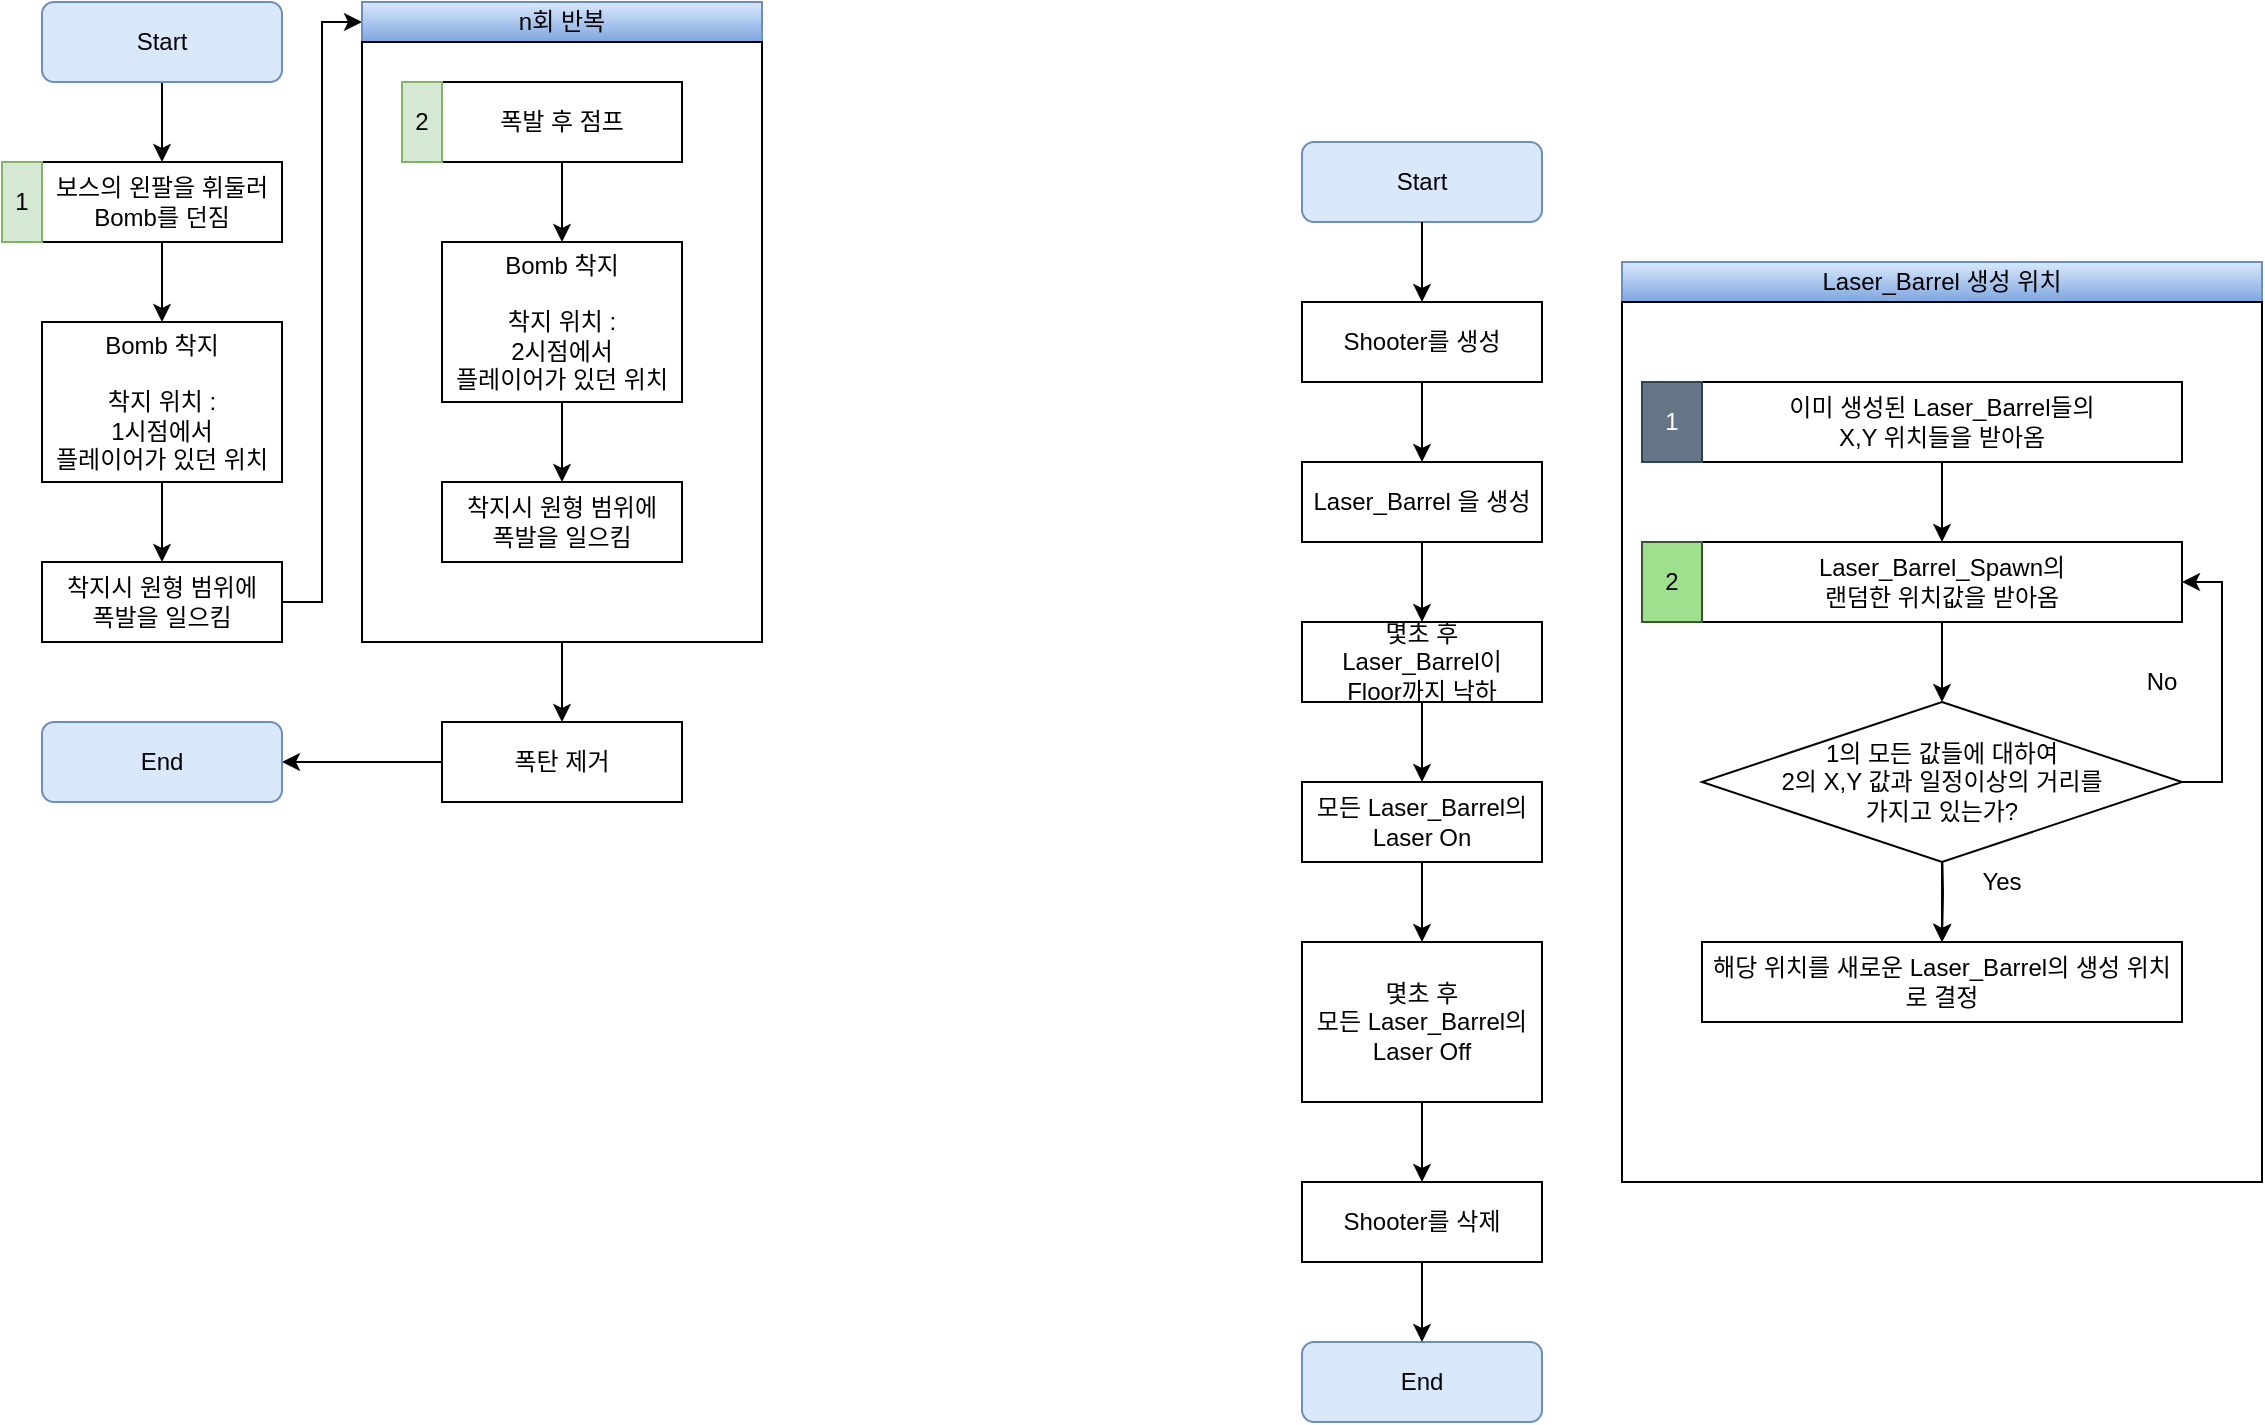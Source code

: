 <mxfile version="14.7.6" type="device"><diagram id="DtVT4qmSCFdlxlIk_iU9" name="Page-1"><mxGraphModel dx="1422" dy="737" grid="1" gridSize="10" guides="1" tooltips="1" connect="1" arrows="1" fold="1" page="1" pageScale="1" pageWidth="827" pageHeight="1169" math="0" shadow="0"><root><mxCell id="0"/><mxCell id="1" parent="0"/><mxCell id="RA90LAG-CIA7vP3onUht-3" style="edgeStyle=orthogonalEdgeStyle;rounded=0;orthogonalLoop=1;jettySize=auto;html=1;exitX=0.5;exitY=1;exitDx=0;exitDy=0;entryX=0.5;entryY=0;entryDx=0;entryDy=0;" parent="1" source="RA90LAG-CIA7vP3onUht-1" target="RA90LAG-CIA7vP3onUht-2" edge="1"><mxGeometry relative="1" as="geometry"/></mxCell><mxCell id="RA90LAG-CIA7vP3onUht-1" value="Start" style="rounded=1;whiteSpace=wrap;html=1;fillColor=#dae8fc;strokeColor=#6c8ebf;" parent="1" vertex="1"><mxGeometry x="160" y="120" width="120" height="40" as="geometry"/></mxCell><mxCell id="ArLcaB82UV7EknnF1kyd-2" style="edgeStyle=orthogonalEdgeStyle;rounded=0;orthogonalLoop=1;jettySize=auto;html=1;exitX=0.5;exitY=1;exitDx=0;exitDy=0;" edge="1" parent="1" source="RA90LAG-CIA7vP3onUht-2" target="ArLcaB82UV7EknnF1kyd-1"><mxGeometry relative="1" as="geometry"/></mxCell><mxCell id="RA90LAG-CIA7vP3onUht-2" value="보스의 왼팔을 휘둘러&lt;br&gt;Bomb를 던짐" style="rounded=0;whiteSpace=wrap;html=1;" parent="1" vertex="1"><mxGeometry x="160" y="200" width="120" height="40" as="geometry"/></mxCell><mxCell id="ArLcaB82UV7EknnF1kyd-4" style="edgeStyle=orthogonalEdgeStyle;rounded=0;orthogonalLoop=1;jettySize=auto;html=1;exitX=0.5;exitY=1;exitDx=0;exitDy=0;" edge="1" parent="1" source="ArLcaB82UV7EknnF1kyd-1" target="ArLcaB82UV7EknnF1kyd-3"><mxGeometry relative="1" as="geometry"/></mxCell><mxCell id="ArLcaB82UV7EknnF1kyd-1" value="Bomb 착지&lt;br&gt;&lt;br&gt;착지 위치 :&lt;br&gt;1시점에서&lt;br&gt;플레이어가 있던 위치" style="rounded=0;whiteSpace=wrap;html=1;" vertex="1" parent="1"><mxGeometry x="160" y="280" width="120" height="80" as="geometry"/></mxCell><mxCell id="ArLcaB82UV7EknnF1kyd-11" style="edgeStyle=orthogonalEdgeStyle;rounded=0;orthogonalLoop=1;jettySize=auto;html=1;exitX=1;exitY=0.5;exitDx=0;exitDy=0;entryX=0;entryY=0.5;entryDx=0;entryDy=0;" edge="1" parent="1" source="ArLcaB82UV7EknnF1kyd-3" target="ArLcaB82UV7EknnF1kyd-5"><mxGeometry relative="1" as="geometry"/></mxCell><mxCell id="ArLcaB82UV7EknnF1kyd-3" value="착지시 원형 범위에&lt;br&gt;폭발을 일으킴" style="rounded=0;whiteSpace=wrap;html=1;" vertex="1" parent="1"><mxGeometry x="160" y="400" width="120" height="40" as="geometry"/></mxCell><mxCell id="ArLcaB82UV7EknnF1kyd-5" value="n회 반복" style="rounded=0;whiteSpace=wrap;html=1;gradientColor=#7ea6e0;fillColor=#dae8fc;strokeColor=#6c8ebf;" vertex="1" parent="1"><mxGeometry x="320" y="120" width="200" height="20" as="geometry"/></mxCell><mxCell id="ArLcaB82UV7EknnF1kyd-8" style="edgeStyle=orthogonalEdgeStyle;rounded=0;orthogonalLoop=1;jettySize=auto;html=1;exitX=0.5;exitY=1;exitDx=0;exitDy=0;" edge="1" parent="1" source="ArLcaB82UV7EknnF1kyd-6" target="ArLcaB82UV7EknnF1kyd-7"><mxGeometry relative="1" as="geometry"/></mxCell><mxCell id="ArLcaB82UV7EknnF1kyd-6" value="" style="rounded=0;whiteSpace=wrap;html=1;" vertex="1" parent="1"><mxGeometry x="320" y="140" width="200" height="300" as="geometry"/></mxCell><mxCell id="ArLcaB82UV7EknnF1kyd-10" style="edgeStyle=orthogonalEdgeStyle;rounded=0;orthogonalLoop=1;jettySize=auto;html=1;exitX=0;exitY=0.5;exitDx=0;exitDy=0;entryX=1;entryY=0.5;entryDx=0;entryDy=0;" edge="1" parent="1" source="ArLcaB82UV7EknnF1kyd-7" target="ArLcaB82UV7EknnF1kyd-9"><mxGeometry relative="1" as="geometry"/></mxCell><mxCell id="ArLcaB82UV7EknnF1kyd-7" value="폭탄 제거" style="rounded=0;whiteSpace=wrap;html=1;" vertex="1" parent="1"><mxGeometry x="360" y="480" width="120" height="40" as="geometry"/></mxCell><mxCell id="ArLcaB82UV7EknnF1kyd-9" value="End" style="rounded=1;whiteSpace=wrap;html=1;fillColor=#dae8fc;strokeColor=#6c8ebf;" vertex="1" parent="1"><mxGeometry x="160" y="480" width="120" height="40" as="geometry"/></mxCell><mxCell id="ArLcaB82UV7EknnF1kyd-14" style="edgeStyle=orthogonalEdgeStyle;rounded=0;orthogonalLoop=1;jettySize=auto;html=1;exitX=0.5;exitY=1;exitDx=0;exitDy=0;" edge="1" parent="1" source="ArLcaB82UV7EknnF1kyd-12" target="ArLcaB82UV7EknnF1kyd-13"><mxGeometry relative="1" as="geometry"/></mxCell><mxCell id="ArLcaB82UV7EknnF1kyd-12" value="폭발 후 점프" style="rounded=0;whiteSpace=wrap;html=1;" vertex="1" parent="1"><mxGeometry x="360" y="160" width="120" height="40" as="geometry"/></mxCell><mxCell id="ArLcaB82UV7EknnF1kyd-16" style="edgeStyle=orthogonalEdgeStyle;rounded=0;orthogonalLoop=1;jettySize=auto;html=1;exitX=0.5;exitY=1;exitDx=0;exitDy=0;" edge="1" parent="1" source="ArLcaB82UV7EknnF1kyd-13" target="ArLcaB82UV7EknnF1kyd-15"><mxGeometry relative="1" as="geometry"/></mxCell><mxCell id="ArLcaB82UV7EknnF1kyd-13" value="Bomb 착지&lt;br&gt;&lt;br&gt;착지 위치 :&lt;br&gt;2시점에서&lt;br&gt;플레이어가 있던 위치" style="rounded=0;whiteSpace=wrap;html=1;" vertex="1" parent="1"><mxGeometry x="360" y="240" width="120" height="80" as="geometry"/></mxCell><mxCell id="ArLcaB82UV7EknnF1kyd-15" value="착지시 원형 범위에&lt;br&gt;폭발을 일으킴" style="rounded=0;whiteSpace=wrap;html=1;" vertex="1" parent="1"><mxGeometry x="360" y="360" width="120" height="40" as="geometry"/></mxCell><mxCell id="ArLcaB82UV7EknnF1kyd-18" value="1" style="rounded=0;whiteSpace=wrap;html=1;fillColor=#d5e8d4;strokeColor=#82b366;" vertex="1" parent="1"><mxGeometry x="140" y="200" width="20" height="40" as="geometry"/></mxCell><mxCell id="ArLcaB82UV7EknnF1kyd-19" value="2" style="rounded=0;whiteSpace=wrap;html=1;fillColor=#d5e8d4;strokeColor=#82b366;" vertex="1" parent="1"><mxGeometry x="340" y="160" width="20" height="40" as="geometry"/></mxCell><mxCell id="ArLcaB82UV7EknnF1kyd-20" value="Laser_Barrel 생성 위치" style="rounded=0;whiteSpace=wrap;html=1;gradientColor=#7ea6e0;fillColor=#dae8fc;strokeColor=#6c8ebf;" vertex="1" parent="1"><mxGeometry x="950" y="250" width="320" height="20" as="geometry"/></mxCell><mxCell id="ArLcaB82UV7EknnF1kyd-21" value="" style="rounded=0;whiteSpace=wrap;html=1;" vertex="1" parent="1"><mxGeometry x="950" y="270" width="320" height="440" as="geometry"/></mxCell><mxCell id="ArLcaB82UV7EknnF1kyd-22" style="edgeStyle=orthogonalEdgeStyle;rounded=0;orthogonalLoop=1;jettySize=auto;html=1;exitX=0.5;exitY=1;exitDx=0;exitDy=0;entryX=0.5;entryY=0;entryDx=0;entryDy=0;" edge="1" parent="1" target="ArLcaB82UV7EknnF1kyd-23"><mxGeometry relative="1" as="geometry"><mxPoint x="1110" y="540" as="sourcePoint"/></mxGeometry></mxCell><mxCell id="ArLcaB82UV7EknnF1kyd-23" value="해당 위치를 새로운 Laser_Barrel의 생성 위치로 결정" style="rounded=0;whiteSpace=wrap;html=1;" vertex="1" parent="1"><mxGeometry x="990" y="590" width="240" height="40" as="geometry"/></mxCell><mxCell id="ArLcaB82UV7EknnF1kyd-24" style="edgeStyle=orthogonalEdgeStyle;rounded=0;orthogonalLoop=1;jettySize=auto;html=1;exitX=0.5;exitY=1;exitDx=0;exitDy=0;" edge="1" parent="1" source="ArLcaB82UV7EknnF1kyd-25" target="ArLcaB82UV7EknnF1kyd-30"><mxGeometry relative="1" as="geometry"/></mxCell><mxCell id="ArLcaB82UV7EknnF1kyd-25" value="이미 생성된 Laser_Barrel들의&lt;br&gt;X,Y 위치들을 받아옴" style="rounded=0;whiteSpace=wrap;html=1;" vertex="1" parent="1"><mxGeometry x="990" y="310" width="240" height="40" as="geometry"/></mxCell><mxCell id="ArLcaB82UV7EknnF1kyd-26" value="" style="edgeStyle=orthogonalEdgeStyle;rounded=0;orthogonalLoop=1;jettySize=auto;html=1;" edge="1" parent="1" source="ArLcaB82UV7EknnF1kyd-28" target="ArLcaB82UV7EknnF1kyd-23"><mxGeometry relative="1" as="geometry"/></mxCell><mxCell id="ArLcaB82UV7EknnF1kyd-27" style="edgeStyle=orthogonalEdgeStyle;rounded=0;orthogonalLoop=1;jettySize=auto;html=1;exitX=1;exitY=0.5;exitDx=0;exitDy=0;entryX=1;entryY=0.5;entryDx=0;entryDy=0;" edge="1" parent="1" source="ArLcaB82UV7EknnF1kyd-28" target="ArLcaB82UV7EknnF1kyd-30"><mxGeometry relative="1" as="geometry"/></mxCell><mxCell id="ArLcaB82UV7EknnF1kyd-28" value="1의 모든 값들에 대하여&lt;br&gt;2의 X,Y 값과 일정이상의 거리를&lt;br&gt;가지고 있는가?" style="rhombus;whiteSpace=wrap;html=1;" vertex="1" parent="1"><mxGeometry x="990" y="470" width="240" height="80" as="geometry"/></mxCell><mxCell id="ArLcaB82UV7EknnF1kyd-29" style="edgeStyle=orthogonalEdgeStyle;rounded=0;orthogonalLoop=1;jettySize=auto;html=1;exitX=0.5;exitY=1;exitDx=0;exitDy=0;entryX=0.5;entryY=0;entryDx=0;entryDy=0;" edge="1" parent="1" source="ArLcaB82UV7EknnF1kyd-30" target="ArLcaB82UV7EknnF1kyd-28"><mxGeometry relative="1" as="geometry"/></mxCell><mxCell id="ArLcaB82UV7EknnF1kyd-30" value="Laser_Barrel_Spawn의&lt;br&gt;랜덤한 위치값을 받아옴" style="rounded=0;whiteSpace=wrap;html=1;" vertex="1" parent="1"><mxGeometry x="990" y="390" width="240" height="40" as="geometry"/></mxCell><mxCell id="ArLcaB82UV7EknnF1kyd-31" value="1" style="rounded=0;whiteSpace=wrap;html=1;fillColor=#647687;strokeColor=#314354;fontColor=#ffffff;" vertex="1" parent="1"><mxGeometry x="960" y="310" width="30" height="40" as="geometry"/></mxCell><mxCell id="ArLcaB82UV7EknnF1kyd-32" value="2" style="rounded=0;whiteSpace=wrap;html=1;strokeColor=#3A5431;fillColor=#9EE08D;fontColor=#030303;" vertex="1" parent="1"><mxGeometry x="960" y="390" width="30" height="40" as="geometry"/></mxCell><mxCell id="ArLcaB82UV7EknnF1kyd-33" value="Yes" style="text;html=1;strokeColor=none;fillColor=none;align=center;verticalAlign=middle;whiteSpace=wrap;rounded=0;" vertex="1" parent="1"><mxGeometry x="1120" y="550" width="40" height="20" as="geometry"/></mxCell><mxCell id="ArLcaB82UV7EknnF1kyd-34" value="No" style="text;html=1;strokeColor=none;fillColor=none;align=center;verticalAlign=middle;whiteSpace=wrap;rounded=0;" vertex="1" parent="1"><mxGeometry x="1200" y="450" width="40" height="20" as="geometry"/></mxCell><mxCell id="ArLcaB82UV7EknnF1kyd-35" value="" style="group" vertex="1" connectable="0" parent="1"><mxGeometry x="790" y="190" width="120" height="640" as="geometry"/></mxCell><mxCell id="ArLcaB82UV7EknnF1kyd-36" value="Start" style="rounded=1;whiteSpace=wrap;html=1;fillColor=#dae8fc;strokeColor=#6c8ebf;" vertex="1" parent="ArLcaB82UV7EknnF1kyd-35"><mxGeometry width="120" height="40" as="geometry"/></mxCell><mxCell id="ArLcaB82UV7EknnF1kyd-37" style="edgeStyle=orthogonalEdgeStyle;rounded=0;orthogonalLoop=1;jettySize=auto;html=1;exitX=0.5;exitY=1;exitDx=0;exitDy=0;fontColor=#030303;" edge="1" parent="ArLcaB82UV7EknnF1kyd-35" source="ArLcaB82UV7EknnF1kyd-38" target="ArLcaB82UV7EknnF1kyd-40"><mxGeometry relative="1" as="geometry"/></mxCell><mxCell id="ArLcaB82UV7EknnF1kyd-38" value="Laser_Barrel 을 생성" style="rounded=0;whiteSpace=wrap;html=1;" vertex="1" parent="ArLcaB82UV7EknnF1kyd-35"><mxGeometry y="160" width="120" height="40" as="geometry"/></mxCell><mxCell id="ArLcaB82UV7EknnF1kyd-39" style="edgeStyle=orthogonalEdgeStyle;rounded=0;orthogonalLoop=1;jettySize=auto;html=1;exitX=0.5;exitY=1;exitDx=0;exitDy=0;entryX=0.5;entryY=0;entryDx=0;entryDy=0;fontColor=#030303;" edge="1" parent="ArLcaB82UV7EknnF1kyd-35" source="ArLcaB82UV7EknnF1kyd-40" target="ArLcaB82UV7EknnF1kyd-50"><mxGeometry relative="1" as="geometry"/></mxCell><mxCell id="ArLcaB82UV7EknnF1kyd-40" value="몇초 후&lt;br&gt;Laser_Barrel이&lt;br&gt;Floor까지 낙하" style="rounded=0;whiteSpace=wrap;html=1;" vertex="1" parent="ArLcaB82UV7EknnF1kyd-35"><mxGeometry y="240" width="120" height="40" as="geometry"/></mxCell><mxCell id="ArLcaB82UV7EknnF1kyd-41" style="edgeStyle=orthogonalEdgeStyle;rounded=0;orthogonalLoop=1;jettySize=auto;html=1;exitX=0.5;exitY=1;exitDx=0;exitDy=0;entryX=0.5;entryY=0;entryDx=0;entryDy=0;" edge="1" parent="ArLcaB82UV7EknnF1kyd-35" source="ArLcaB82UV7EknnF1kyd-42" target="ArLcaB82UV7EknnF1kyd-38"><mxGeometry relative="1" as="geometry"/></mxCell><mxCell id="ArLcaB82UV7EknnF1kyd-42" value="Shooter를 생성" style="rounded=0;whiteSpace=wrap;html=1;" vertex="1" parent="ArLcaB82UV7EknnF1kyd-35"><mxGeometry y="80" width="120" height="40" as="geometry"/></mxCell><mxCell id="ArLcaB82UV7EknnF1kyd-43" style="edgeStyle=orthogonalEdgeStyle;rounded=0;orthogonalLoop=1;jettySize=auto;html=1;exitX=0.5;exitY=1;exitDx=0;exitDy=0;" edge="1" parent="ArLcaB82UV7EknnF1kyd-35" source="ArLcaB82UV7EknnF1kyd-36" target="ArLcaB82UV7EknnF1kyd-42"><mxGeometry relative="1" as="geometry"/></mxCell><mxCell id="ArLcaB82UV7EknnF1kyd-44" value="몇초 후&lt;br&gt;모든 Laser_Barrel의&lt;br&gt;Laser Off" style="rounded=0;whiteSpace=wrap;html=1;" vertex="1" parent="ArLcaB82UV7EknnF1kyd-35"><mxGeometry y="400" width="120" height="80" as="geometry"/></mxCell><mxCell id="ArLcaB82UV7EknnF1kyd-45" value="End" style="rounded=1;whiteSpace=wrap;html=1;fillColor=#dae8fc;strokeColor=#6c8ebf;" vertex="1" parent="ArLcaB82UV7EknnF1kyd-35"><mxGeometry y="600" width="120" height="40" as="geometry"/></mxCell><mxCell id="ArLcaB82UV7EknnF1kyd-46" style="edgeStyle=orthogonalEdgeStyle;rounded=0;orthogonalLoop=1;jettySize=auto;html=1;exitX=0.5;exitY=1;exitDx=0;exitDy=0;entryX=0.5;entryY=0;entryDx=0;entryDy=0;" edge="1" parent="ArLcaB82UV7EknnF1kyd-35" source="ArLcaB82UV7EknnF1kyd-47" target="ArLcaB82UV7EknnF1kyd-45"><mxGeometry relative="1" as="geometry"/></mxCell><mxCell id="ArLcaB82UV7EknnF1kyd-47" value="Shooter를 삭제" style="rounded=0;whiteSpace=wrap;html=1;" vertex="1" parent="ArLcaB82UV7EknnF1kyd-35"><mxGeometry y="520" width="120" height="40" as="geometry"/></mxCell><mxCell id="ArLcaB82UV7EknnF1kyd-48" style="edgeStyle=orthogonalEdgeStyle;rounded=0;orthogonalLoop=1;jettySize=auto;html=1;exitX=0.5;exitY=1;exitDx=0;exitDy=0;entryX=0.5;entryY=0;entryDx=0;entryDy=0;" edge="1" parent="ArLcaB82UV7EknnF1kyd-35" source="ArLcaB82UV7EknnF1kyd-44" target="ArLcaB82UV7EknnF1kyd-47"><mxGeometry relative="1" as="geometry"/></mxCell><mxCell id="ArLcaB82UV7EknnF1kyd-49" style="edgeStyle=orthogonalEdgeStyle;rounded=0;orthogonalLoop=1;jettySize=auto;html=1;exitX=0.5;exitY=1;exitDx=0;exitDy=0;entryX=0.5;entryY=0;entryDx=0;entryDy=0;fontColor=#030303;" edge="1" parent="ArLcaB82UV7EknnF1kyd-35" source="ArLcaB82UV7EknnF1kyd-50" target="ArLcaB82UV7EknnF1kyd-44"><mxGeometry relative="1" as="geometry"/></mxCell><mxCell id="ArLcaB82UV7EknnF1kyd-50" value="모든 Laser_Barrel의&lt;br&gt;Laser On" style="rounded=0;whiteSpace=wrap;html=1;" vertex="1" parent="ArLcaB82UV7EknnF1kyd-35"><mxGeometry y="320" width="120" height="40" as="geometry"/></mxCell></root></mxGraphModel></diagram></mxfile>
